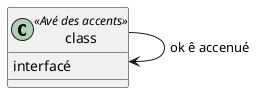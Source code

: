 {
  "sha1": "deiacsorn5r5tj8s8aezl47f7njm92a",
  "insertion": {
    "when": "2024-06-01T09:03:01.160Z",
    "user": "plantuml@gmail.com"
  }
}
@startuml
class class << Avé des accents >> 
class : interfacé

class -> class : ok ê accenué
@enduml
